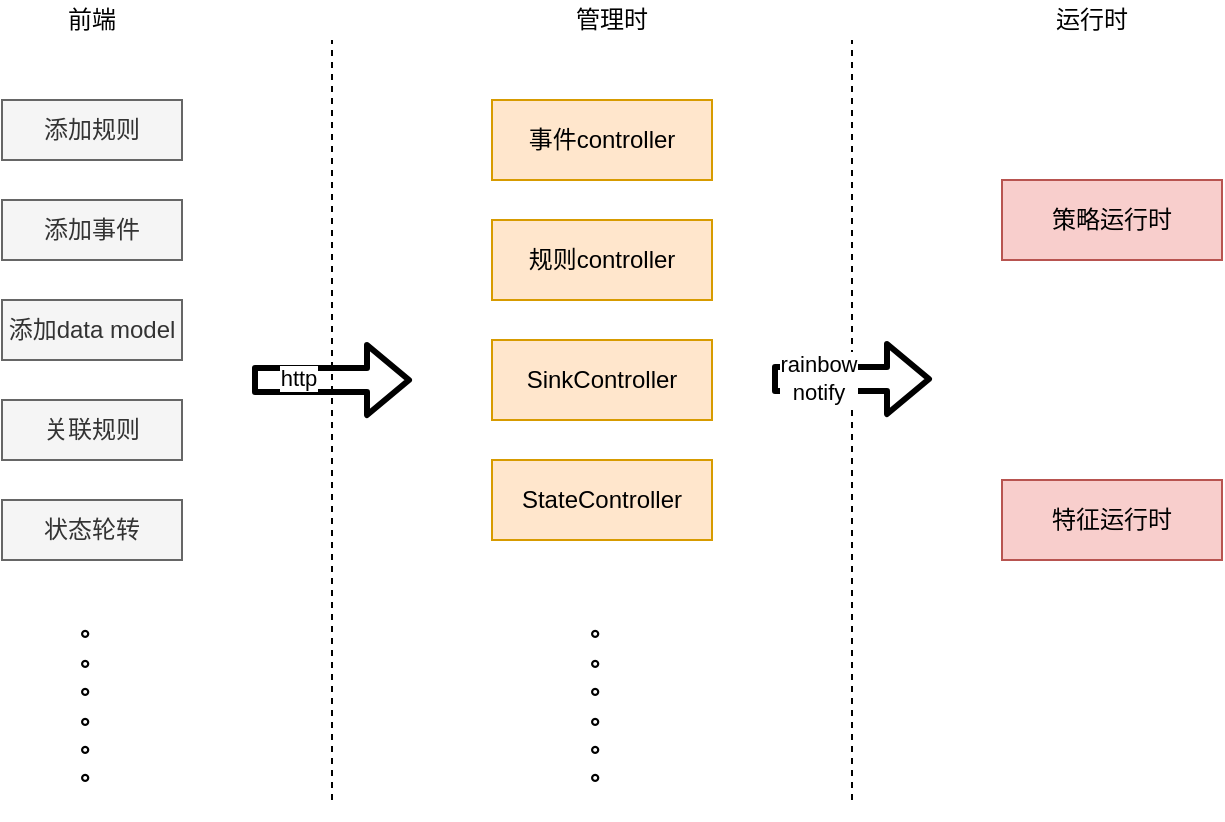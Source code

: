 <mxfile version="13.8.6" type="github">
  <diagram id="ATNmtUacLc5DAZmJSv_c" name="Page-1">
    <mxGraphModel dx="2086" dy="786" grid="1" gridSize="10" guides="1" tooltips="1" connect="1" arrows="1" fold="1" page="1" pageScale="1" pageWidth="827" pageHeight="1169" math="0" shadow="0">
      <root>
        <mxCell id="0" />
        <mxCell id="1" parent="0" />
        <mxCell id="fDhaiRhGN_Uy4ejS6rby-1" value="" style="endArrow=none;html=1;dashed=1;" edge="1" parent="1">
          <mxGeometry width="50" height="50" relative="1" as="geometry">
            <mxPoint x="400" y="550" as="sourcePoint" />
            <mxPoint x="400" y="170" as="targetPoint" />
          </mxGeometry>
        </mxCell>
        <mxCell id="fDhaiRhGN_Uy4ejS6rby-2" value="管理时" style="text;html=1;strokeColor=none;fillColor=none;align=center;verticalAlign=middle;whiteSpace=wrap;rounded=0;" vertex="1" parent="1">
          <mxGeometry x="260" y="150" width="40" height="20" as="geometry" />
        </mxCell>
        <mxCell id="fDhaiRhGN_Uy4ejS6rby-3" value="" style="endArrow=none;html=1;dashed=1;" edge="1" parent="1">
          <mxGeometry width="50" height="50" relative="1" as="geometry">
            <mxPoint x="140" y="550" as="sourcePoint" />
            <mxPoint x="140" y="170" as="targetPoint" />
          </mxGeometry>
        </mxCell>
        <mxCell id="fDhaiRhGN_Uy4ejS6rby-4" value="前端" style="text;html=1;strokeColor=none;fillColor=none;align=center;verticalAlign=middle;whiteSpace=wrap;rounded=0;" vertex="1" parent="1">
          <mxGeometry y="150" width="40" height="20" as="geometry" />
        </mxCell>
        <mxCell id="fDhaiRhGN_Uy4ejS6rby-5" value="运行时" style="text;html=1;strokeColor=none;fillColor=none;align=center;verticalAlign=middle;whiteSpace=wrap;rounded=0;" vertex="1" parent="1">
          <mxGeometry x="500" y="150" width="40" height="20" as="geometry" />
        </mxCell>
        <mxCell id="fDhaiRhGN_Uy4ejS6rby-6" value="添加规则" style="rounded=0;whiteSpace=wrap;html=1;fillColor=#f5f5f5;strokeColor=#666666;fontColor=#333333;" vertex="1" parent="1">
          <mxGeometry x="-25" y="200" width="90" height="30" as="geometry" />
        </mxCell>
        <mxCell id="fDhaiRhGN_Uy4ejS6rby-7" value="添加事件" style="rounded=0;whiteSpace=wrap;html=1;fillColor=#f5f5f5;strokeColor=#666666;fontColor=#333333;" vertex="1" parent="1">
          <mxGeometry x="-25" y="250" width="90" height="30" as="geometry" />
        </mxCell>
        <mxCell id="fDhaiRhGN_Uy4ejS6rby-8" value="添加data model" style="rounded=0;whiteSpace=wrap;html=1;fillColor=#f5f5f5;strokeColor=#666666;fontColor=#333333;" vertex="1" parent="1">
          <mxGeometry x="-25" y="300" width="90" height="30" as="geometry" />
        </mxCell>
        <mxCell id="fDhaiRhGN_Uy4ejS6rby-9" value="关联规则" style="rounded=0;whiteSpace=wrap;html=1;fillColor=#f5f5f5;strokeColor=#666666;fontColor=#333333;" vertex="1" parent="1">
          <mxGeometry x="-25" y="350" width="90" height="30" as="geometry" />
        </mxCell>
        <mxCell id="fDhaiRhGN_Uy4ejS6rby-10" value="&lt;b&gt;。&lt;br&gt;。&lt;br&gt;。&lt;br&gt;。&lt;br&gt;。&lt;br&gt;。&lt;/b&gt;" style="text;html=1;strokeColor=none;fillColor=none;align=center;verticalAlign=middle;whiteSpace=wrap;rounded=0;" vertex="1" parent="1">
          <mxGeometry y="440" width="40" height="120" as="geometry" />
        </mxCell>
        <mxCell id="fDhaiRhGN_Uy4ejS6rby-12" value="" style="shape=flexArrow;endArrow=classic;html=1;strokeWidth=3;" edge="1" parent="1">
          <mxGeometry width="50" height="50" relative="1" as="geometry">
            <mxPoint x="100" y="340" as="sourcePoint" />
            <mxPoint x="180" y="340" as="targetPoint" />
          </mxGeometry>
        </mxCell>
        <mxCell id="fDhaiRhGN_Uy4ejS6rby-13" value="http" style="edgeLabel;html=1;align=center;verticalAlign=middle;resizable=0;points=[];" vertex="1" connectable="0" parent="fDhaiRhGN_Uy4ejS6rby-12">
          <mxGeometry x="-0.425" y="1" relative="1" as="geometry">
            <mxPoint as="offset" />
          </mxGeometry>
        </mxCell>
        <mxCell id="fDhaiRhGN_Uy4ejS6rby-14" value="事件controller" style="rounded=0;whiteSpace=wrap;html=1;fillColor=#ffe6cc;strokeColor=#d79b00;" vertex="1" parent="1">
          <mxGeometry x="220" y="200" width="110" height="40" as="geometry" />
        </mxCell>
        <mxCell id="fDhaiRhGN_Uy4ejS6rby-15" value="规则controller" style="rounded=0;whiteSpace=wrap;html=1;fillColor=#ffe6cc;strokeColor=#d79b00;" vertex="1" parent="1">
          <mxGeometry x="220" y="260" width="110" height="40" as="geometry" />
        </mxCell>
        <mxCell id="fDhaiRhGN_Uy4ejS6rby-16" value="SinkController" style="rounded=0;whiteSpace=wrap;html=1;fillColor=#ffe6cc;strokeColor=#d79b00;" vertex="1" parent="1">
          <mxGeometry x="220" y="320" width="110" height="40" as="geometry" />
        </mxCell>
        <mxCell id="fDhaiRhGN_Uy4ejS6rby-17" value="StateController" style="rounded=0;whiteSpace=wrap;html=1;fillColor=#ffe6cc;strokeColor=#d79b00;" vertex="1" parent="1">
          <mxGeometry x="220" y="380" width="110" height="40" as="geometry" />
        </mxCell>
        <mxCell id="fDhaiRhGN_Uy4ejS6rby-19" value="状态轮转" style="rounded=0;whiteSpace=wrap;html=1;fillColor=#f5f5f5;strokeColor=#666666;fontColor=#333333;" vertex="1" parent="1">
          <mxGeometry x="-25" y="400" width="90" height="30" as="geometry" />
        </mxCell>
        <mxCell id="fDhaiRhGN_Uy4ejS6rby-20" value="&lt;b&gt;。&lt;br&gt;。&lt;br&gt;。&lt;br&gt;。&lt;br&gt;。&lt;br&gt;。&lt;/b&gt;" style="text;html=1;strokeColor=none;fillColor=none;align=center;verticalAlign=middle;whiteSpace=wrap;rounded=0;" vertex="1" parent="1">
          <mxGeometry x="255" y="440" width="40" height="120" as="geometry" />
        </mxCell>
        <mxCell id="fDhaiRhGN_Uy4ejS6rby-21" value="" style="shape=flexArrow;endArrow=classic;html=1;strokeWidth=3;" edge="1" parent="1">
          <mxGeometry width="50" height="50" relative="1" as="geometry">
            <mxPoint x="360" y="339.5" as="sourcePoint" />
            <mxPoint x="440" y="339.5" as="targetPoint" />
          </mxGeometry>
        </mxCell>
        <mxCell id="fDhaiRhGN_Uy4ejS6rby-22" value="rainbow&lt;br&gt;notify" style="edgeLabel;html=1;align=center;verticalAlign=middle;resizable=0;points=[];" vertex="1" connectable="0" parent="fDhaiRhGN_Uy4ejS6rby-21">
          <mxGeometry x="-0.425" y="1" relative="1" as="geometry">
            <mxPoint as="offset" />
          </mxGeometry>
        </mxCell>
        <mxCell id="fDhaiRhGN_Uy4ejS6rby-24" value="策略运行时" style="rounded=0;whiteSpace=wrap;html=1;fillColor=#f8cecc;strokeColor=#b85450;" vertex="1" parent="1">
          <mxGeometry x="475" y="240" width="110" height="40" as="geometry" />
        </mxCell>
        <mxCell id="fDhaiRhGN_Uy4ejS6rby-25" value="特征运行时" style="rounded=0;whiteSpace=wrap;html=1;fillColor=#f8cecc;strokeColor=#b85450;" vertex="1" parent="1">
          <mxGeometry x="475" y="390" width="110" height="40" as="geometry" />
        </mxCell>
      </root>
    </mxGraphModel>
  </diagram>
</mxfile>
